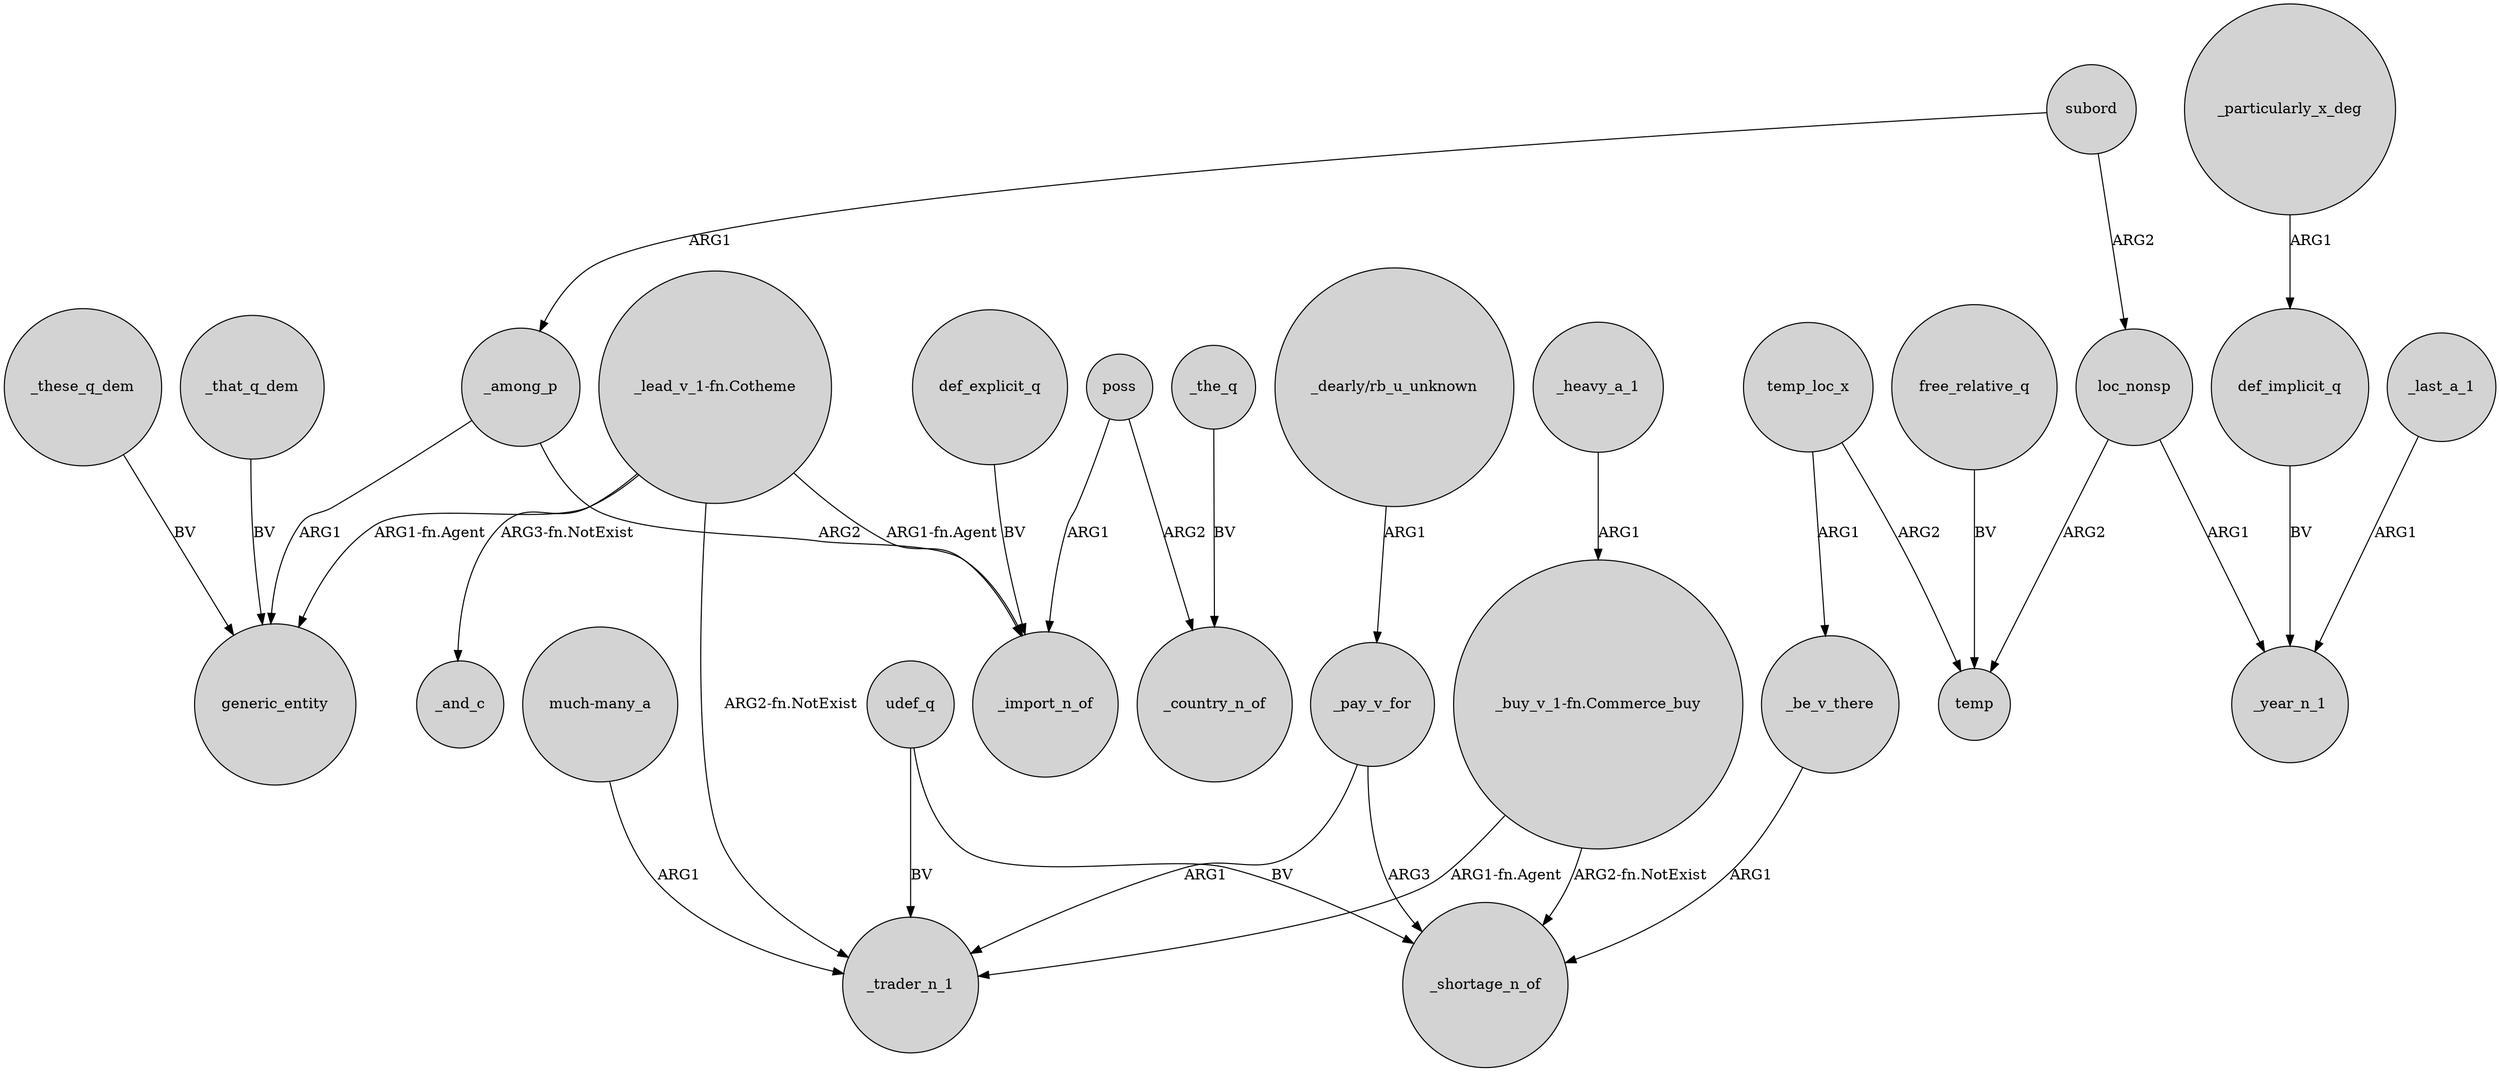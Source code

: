 digraph {
	node [shape=circle style=filled]
	_these_q_dem -> generic_entity [label=BV]
	poss -> _country_n_of [label=ARG2]
	_pay_v_for -> _trader_n_1 [label=ARG1]
	"_buy_v_1-fn.Commerce_buy" -> _trader_n_1 [label="ARG1-fn.Agent"]
	def_implicit_q -> _year_n_1 [label=BV]
	_that_q_dem -> generic_entity [label=BV]
	udef_q -> _trader_n_1 [label=BV]
	temp_loc_x -> _be_v_there [label=ARG1]
	subord -> _among_p [label=ARG1]
	loc_nonsp -> _year_n_1 [label=ARG1]
	"_lead_v_1-fn.Cotheme" -> generic_entity [label="ARG1-fn.Agent"]
	_pay_v_for -> _shortage_n_of [label=ARG3]
	udef_q -> _shortage_n_of [label=BV]
	def_explicit_q -> _import_n_of [label=BV]
	_among_p -> _import_n_of [label=ARG2]
	"_dearly/rb_u_unknown" -> _pay_v_for [label=ARG1]
	_the_q -> _country_n_of [label=BV]
	_among_p -> generic_entity [label=ARG1]
	loc_nonsp -> temp [label=ARG2]
	temp_loc_x -> temp [label=ARG2]
	"_buy_v_1-fn.Commerce_buy" -> _shortage_n_of [label="ARG2-fn.NotExist"]
	"_lead_v_1-fn.Cotheme" -> _and_c [label="ARG3-fn.NotExist"]
	subord -> loc_nonsp [label=ARG2]
	"much-many_a" -> _trader_n_1 [label=ARG1]
	_last_a_1 -> _year_n_1 [label=ARG1]
	_heavy_a_1 -> "_buy_v_1-fn.Commerce_buy" [label=ARG1]
	poss -> _import_n_of [label=ARG1]
	"_lead_v_1-fn.Cotheme" -> _trader_n_1 [label="ARG2-fn.NotExist"]
	_particularly_x_deg -> def_implicit_q [label=ARG1]
	free_relative_q -> temp [label=BV]
	_be_v_there -> _shortage_n_of [label=ARG1]
	"_lead_v_1-fn.Cotheme" -> _import_n_of [label="ARG1-fn.Agent"]
}
